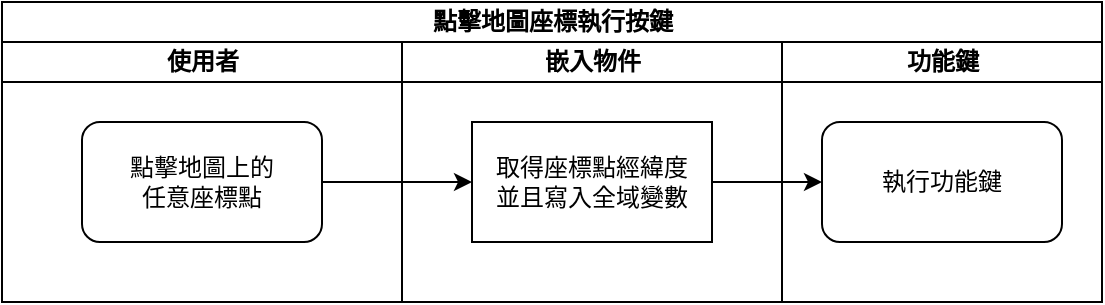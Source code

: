 <mxfile version="13.6.2" type="device"><diagram id="w0UPm_X4CiwbvTlOsJ7l" name="點擊地圖座標執行功能鍵"><mxGraphModel dx="852" dy="494" grid="1" gridSize="10" guides="1" tooltips="1" connect="1" arrows="1" fold="1" page="1" pageScale="1" pageWidth="827" pageHeight="1169" math="0" shadow="0"><root><mxCell id="0"/><mxCell id="1" parent="0"/><mxCell id="81ysPgL-8pCKtk89y5v--1" value="點擊地圖座標執行按鍵" style="swimlane;html=1;childLayout=stackLayout;resizeParent=1;resizeParentMax=0;startSize=20;" vertex="1" parent="1"><mxGeometry x="230" y="20" width="550" height="150" as="geometry"/></mxCell><mxCell id="81ysPgL-8pCKtk89y5v--2" value="使用者" style="swimlane;html=1;startSize=20;" vertex="1" parent="81ysPgL-8pCKtk89y5v--1"><mxGeometry y="20" width="200" height="130" as="geometry"/></mxCell><mxCell id="81ysPgL-8pCKtk89y5v--5" value="點擊地圖上的&lt;br&gt;任意座標點" style="rounded=1;whiteSpace=wrap;html=1;" vertex="1" parent="81ysPgL-8pCKtk89y5v--2"><mxGeometry x="40" y="40" width="120" height="60" as="geometry"/></mxCell><mxCell id="81ysPgL-8pCKtk89y5v--3" value="嵌入物件" style="swimlane;html=1;startSize=20;" vertex="1" parent="81ysPgL-8pCKtk89y5v--1"><mxGeometry x="200" y="20" width="190" height="130" as="geometry"/></mxCell><mxCell id="81ysPgL-8pCKtk89y5v--6" value="取得座標點經緯度&lt;br&gt;並且寫入全域變數" style="rounded=0;whiteSpace=wrap;html=1;" vertex="1" parent="81ysPgL-8pCKtk89y5v--3"><mxGeometry x="35" y="40" width="120" height="60" as="geometry"/></mxCell><mxCell id="81ysPgL-8pCKtk89y5v--4" value="功能鍵" style="swimlane;html=1;startSize=20;" vertex="1" parent="81ysPgL-8pCKtk89y5v--1"><mxGeometry x="390" y="20" width="160" height="130" as="geometry"/></mxCell><mxCell id="81ysPgL-8pCKtk89y5v--7" value="執行功能鍵" style="rounded=1;whiteSpace=wrap;html=1;" vertex="1" parent="81ysPgL-8pCKtk89y5v--4"><mxGeometry x="20" y="40" width="120" height="60" as="geometry"/></mxCell><mxCell id="81ysPgL-8pCKtk89y5v--8" style="edgeStyle=orthogonalEdgeStyle;rounded=0;orthogonalLoop=1;jettySize=auto;html=1;" edge="1" parent="81ysPgL-8pCKtk89y5v--1" source="81ysPgL-8pCKtk89y5v--5" target="81ysPgL-8pCKtk89y5v--6"><mxGeometry relative="1" as="geometry"/></mxCell><mxCell id="81ysPgL-8pCKtk89y5v--9" style="edgeStyle=orthogonalEdgeStyle;rounded=0;orthogonalLoop=1;jettySize=auto;html=1;" edge="1" parent="81ysPgL-8pCKtk89y5v--1" source="81ysPgL-8pCKtk89y5v--6" target="81ysPgL-8pCKtk89y5v--7"><mxGeometry relative="1" as="geometry"/></mxCell></root></mxGraphModel></diagram></mxfile>